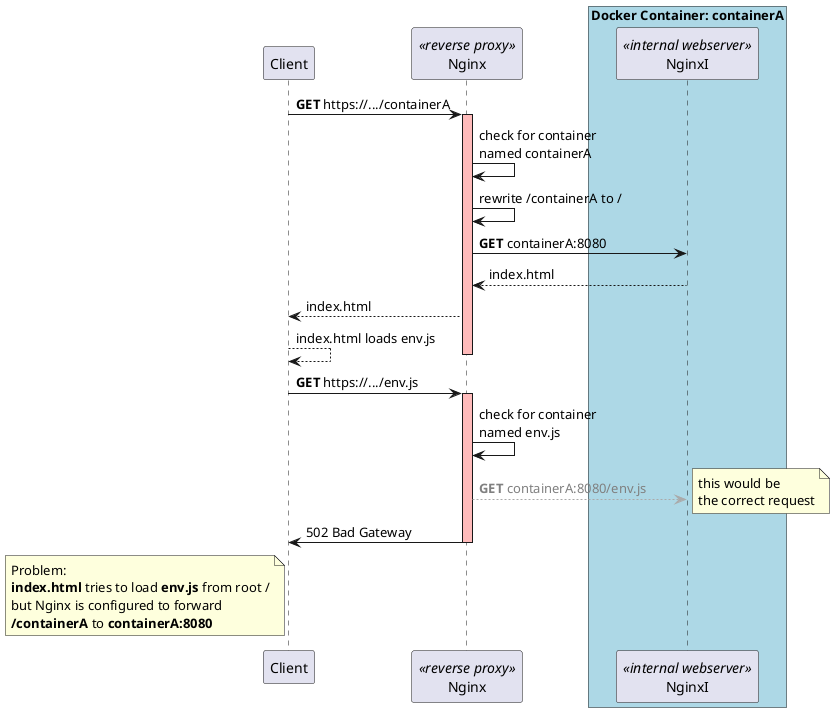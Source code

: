 @startuml

participant Client
participant Nginx <<reverse proxy>> 

box "Docker Container: containerA" #LightBlue
participant NginxI <<internal webserver>> 
end box


Client -> Nginx: **GET** https://.../containerA
activate Nginx #FFBBBB
Nginx -> Nginx: check for container\nnamed containerA
Nginx -> Nginx: rewrite /containerA to /
Nginx -> NginxI: **GET** containerA:8080
NginxI --> Nginx: index.html
Nginx --> Client: index.html
Client --> Client: index.html loads env.js 
deactivate Nginx


' index.html tries to load env.js
Client -> Nginx: **GET** https://.../env.js
activate Nginx #FFBBBB
Nginx -> Nginx: check for container\nnamed env.js
Nginx -[#AAA]-> NginxI: <font color=gray>**GET** containerA:8080/env.js</font>
note right
    this would be 
    the correct request
end note
Nginx -> Client: 502 Bad Gateway

note left of Client
    Problem:
    **index.html** tries to load **env.js** from root /
    but Nginx is configured to forward 
    **/containerA** to **containerA:8080**
end note
deactivate Nginx

@enduml